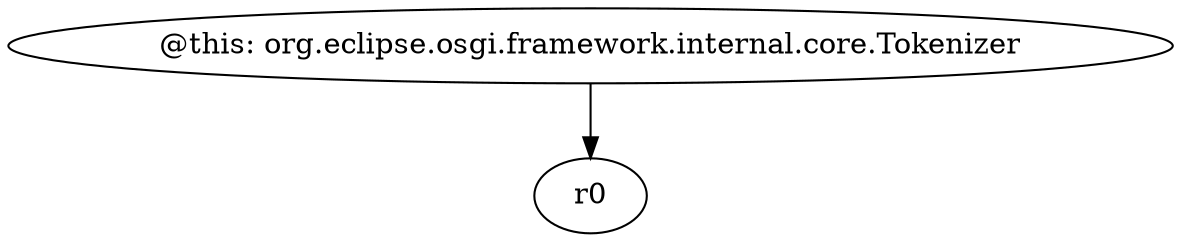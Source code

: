 digraph g {
0[label="@this: org.eclipse.osgi.framework.internal.core.Tokenizer"]
1[label="r0"]
0->1[label=""]
}